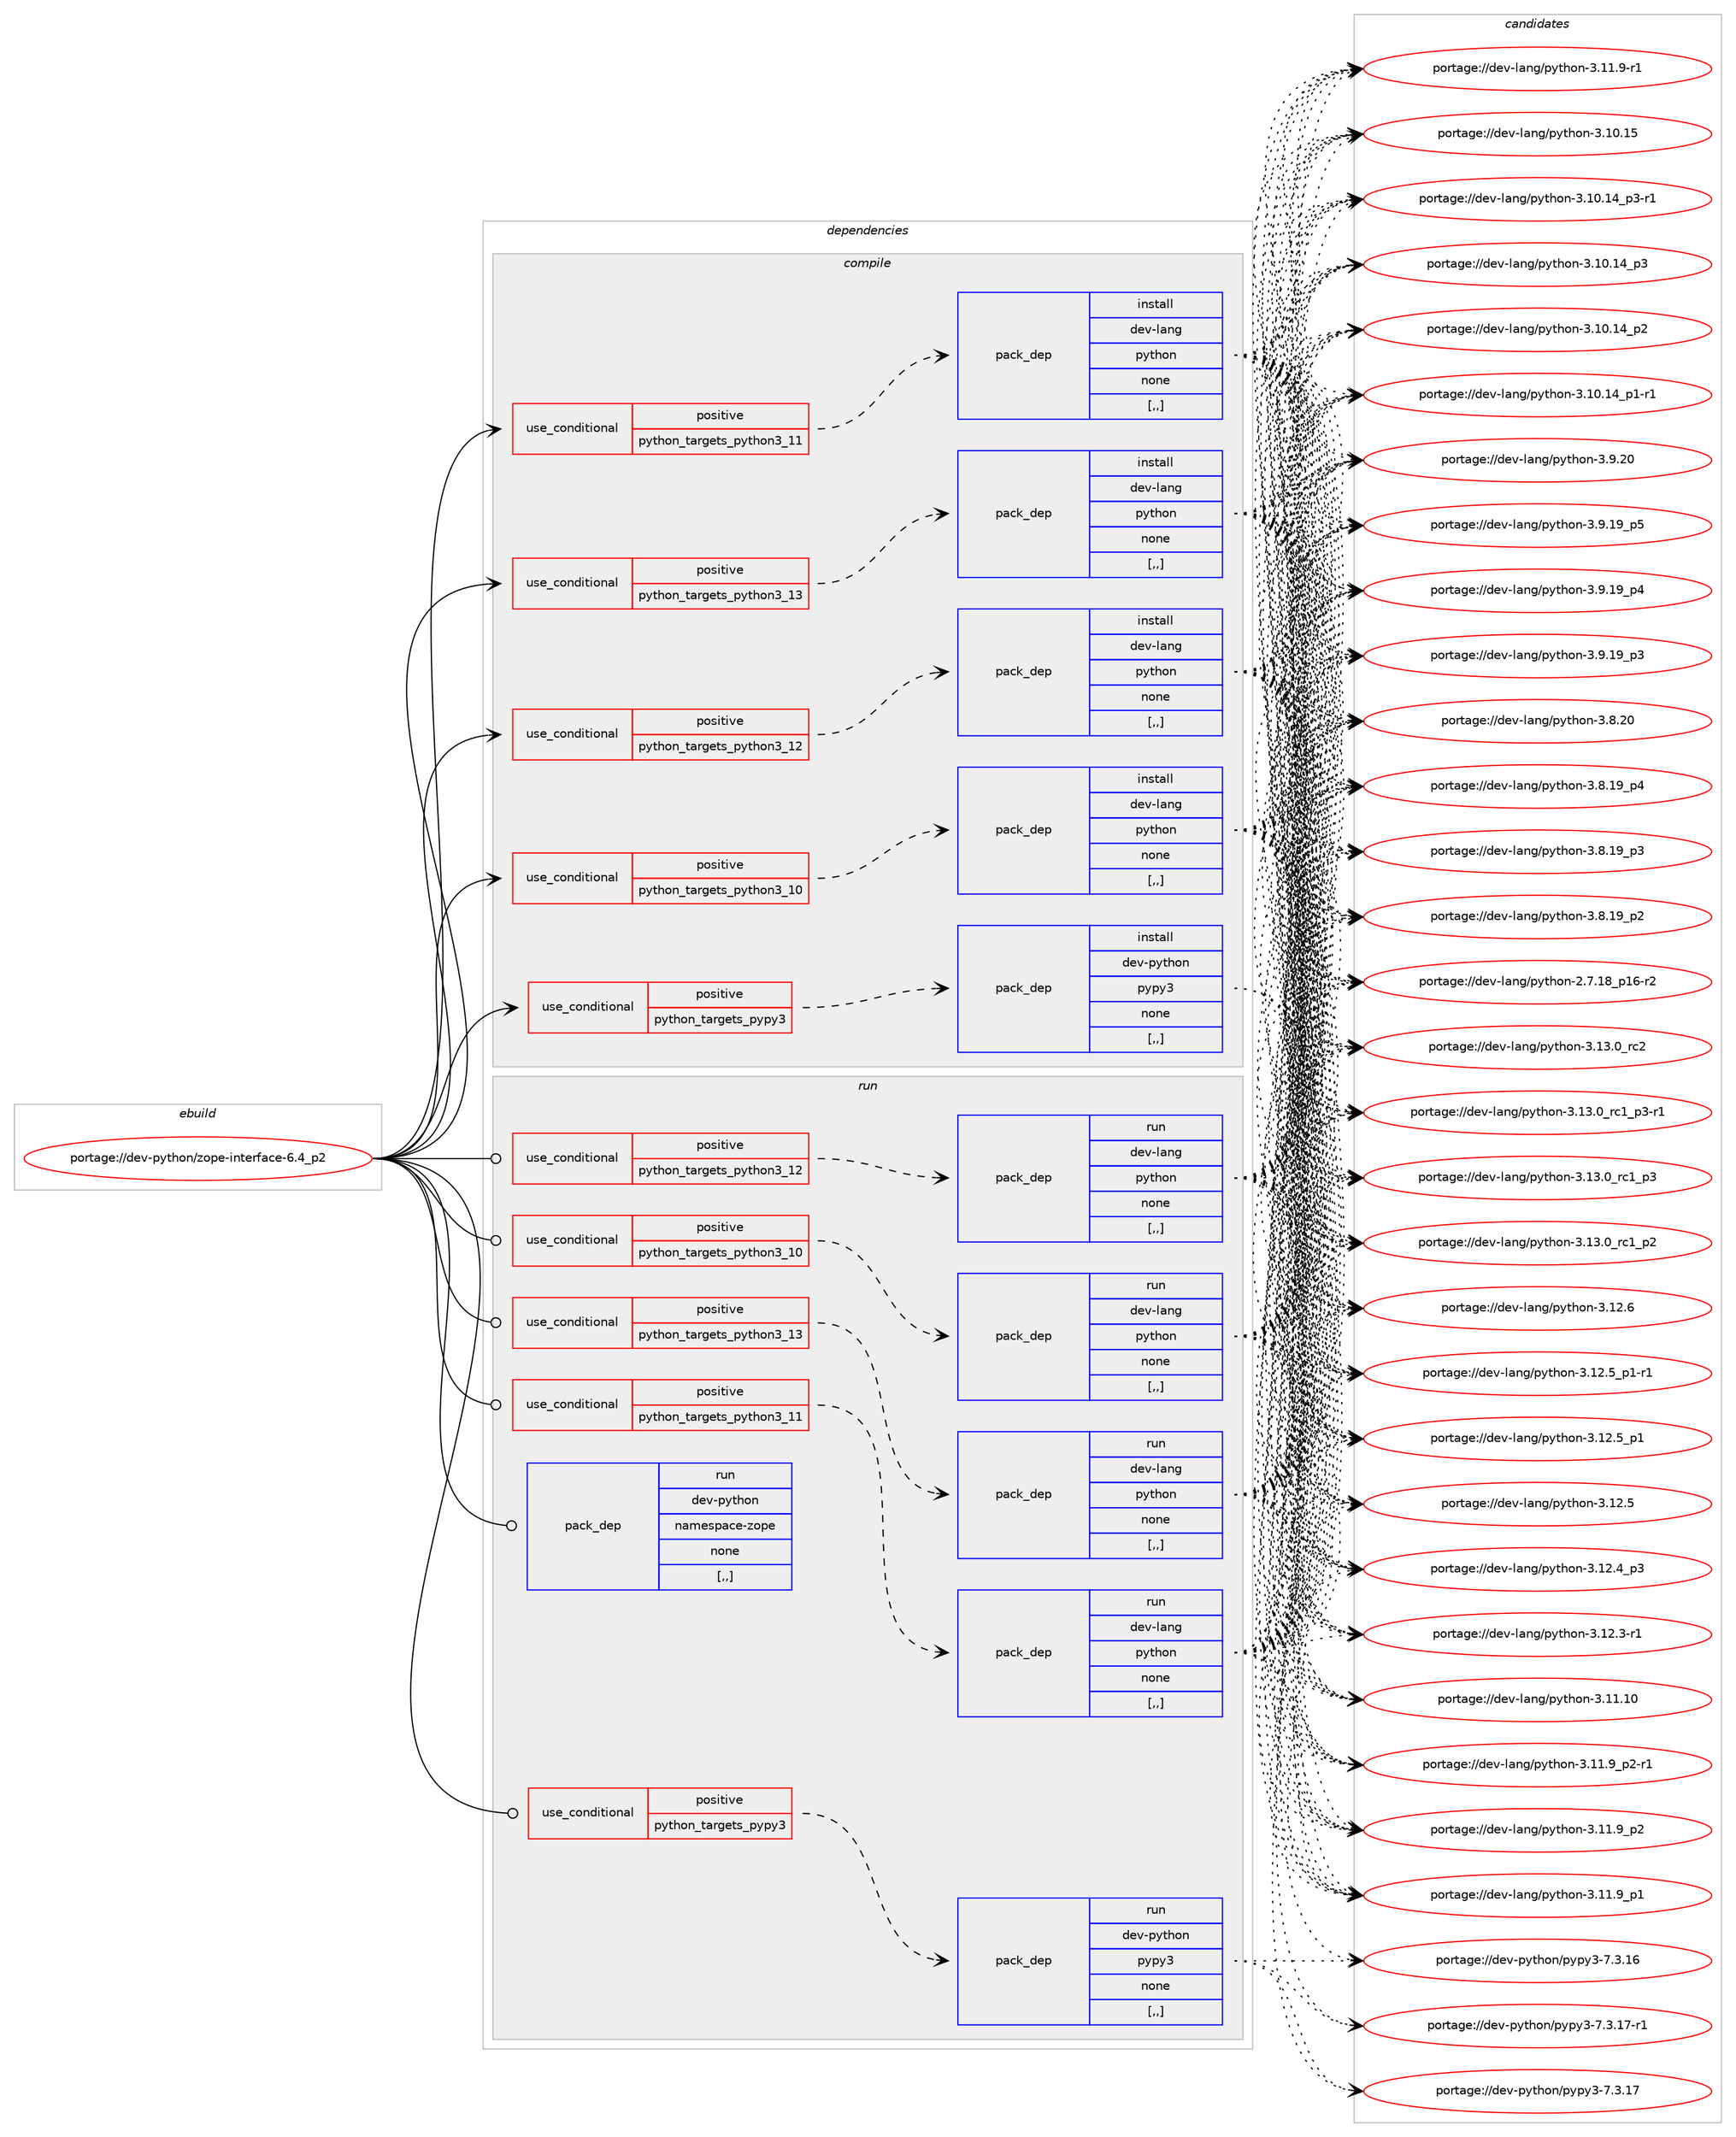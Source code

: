 digraph prolog {

# *************
# Graph options
# *************

newrank=true;
concentrate=true;
compound=true;
graph [rankdir=LR,fontname=Helvetica,fontsize=10,ranksep=1.5];#, ranksep=2.5, nodesep=0.2];
edge  [arrowhead=vee];
node  [fontname=Helvetica,fontsize=10];

# **********
# The ebuild
# **********

subgraph cluster_leftcol {
color=gray;
label=<<i>ebuild</i>>;
id [label="portage://dev-python/zope-interface-6.4_p2", color=red, width=4, href="../dev-python/zope-interface-6.4_p2.svg"];
}

# ****************
# The dependencies
# ****************

subgraph cluster_midcol {
color=gray;
label=<<i>dependencies</i>>;
subgraph cluster_compile {
fillcolor="#eeeeee";
style=filled;
label=<<i>compile</i>>;
subgraph cond172270 {
dependency663721 [label=<<TABLE BORDER="0" CELLBORDER="1" CELLSPACING="0" CELLPADDING="4"><TR><TD ROWSPAN="3" CELLPADDING="10">use_conditional</TD></TR><TR><TD>positive</TD></TR><TR><TD>python_targets_pypy3</TD></TR></TABLE>>, shape=none, color=red];
subgraph pack486584 {
dependency663722 [label=<<TABLE BORDER="0" CELLBORDER="1" CELLSPACING="0" CELLPADDING="4" WIDTH="220"><TR><TD ROWSPAN="6" CELLPADDING="30">pack_dep</TD></TR><TR><TD WIDTH="110">install</TD></TR><TR><TD>dev-python</TD></TR><TR><TD>pypy3</TD></TR><TR><TD>none</TD></TR><TR><TD>[,,]</TD></TR></TABLE>>, shape=none, color=blue];
}
dependency663721:e -> dependency663722:w [weight=20,style="dashed",arrowhead="vee"];
}
id:e -> dependency663721:w [weight=20,style="solid",arrowhead="vee"];
subgraph cond172271 {
dependency663723 [label=<<TABLE BORDER="0" CELLBORDER="1" CELLSPACING="0" CELLPADDING="4"><TR><TD ROWSPAN="3" CELLPADDING="10">use_conditional</TD></TR><TR><TD>positive</TD></TR><TR><TD>python_targets_python3_10</TD></TR></TABLE>>, shape=none, color=red];
subgraph pack486585 {
dependency663724 [label=<<TABLE BORDER="0" CELLBORDER="1" CELLSPACING="0" CELLPADDING="4" WIDTH="220"><TR><TD ROWSPAN="6" CELLPADDING="30">pack_dep</TD></TR><TR><TD WIDTH="110">install</TD></TR><TR><TD>dev-lang</TD></TR><TR><TD>python</TD></TR><TR><TD>none</TD></TR><TR><TD>[,,]</TD></TR></TABLE>>, shape=none, color=blue];
}
dependency663723:e -> dependency663724:w [weight=20,style="dashed",arrowhead="vee"];
}
id:e -> dependency663723:w [weight=20,style="solid",arrowhead="vee"];
subgraph cond172272 {
dependency663725 [label=<<TABLE BORDER="0" CELLBORDER="1" CELLSPACING="0" CELLPADDING="4"><TR><TD ROWSPAN="3" CELLPADDING="10">use_conditional</TD></TR><TR><TD>positive</TD></TR><TR><TD>python_targets_python3_11</TD></TR></TABLE>>, shape=none, color=red];
subgraph pack486586 {
dependency663726 [label=<<TABLE BORDER="0" CELLBORDER="1" CELLSPACING="0" CELLPADDING="4" WIDTH="220"><TR><TD ROWSPAN="6" CELLPADDING="30">pack_dep</TD></TR><TR><TD WIDTH="110">install</TD></TR><TR><TD>dev-lang</TD></TR><TR><TD>python</TD></TR><TR><TD>none</TD></TR><TR><TD>[,,]</TD></TR></TABLE>>, shape=none, color=blue];
}
dependency663725:e -> dependency663726:w [weight=20,style="dashed",arrowhead="vee"];
}
id:e -> dependency663725:w [weight=20,style="solid",arrowhead="vee"];
subgraph cond172273 {
dependency663727 [label=<<TABLE BORDER="0" CELLBORDER="1" CELLSPACING="0" CELLPADDING="4"><TR><TD ROWSPAN="3" CELLPADDING="10">use_conditional</TD></TR><TR><TD>positive</TD></TR><TR><TD>python_targets_python3_12</TD></TR></TABLE>>, shape=none, color=red];
subgraph pack486587 {
dependency663728 [label=<<TABLE BORDER="0" CELLBORDER="1" CELLSPACING="0" CELLPADDING="4" WIDTH="220"><TR><TD ROWSPAN="6" CELLPADDING="30">pack_dep</TD></TR><TR><TD WIDTH="110">install</TD></TR><TR><TD>dev-lang</TD></TR><TR><TD>python</TD></TR><TR><TD>none</TD></TR><TR><TD>[,,]</TD></TR></TABLE>>, shape=none, color=blue];
}
dependency663727:e -> dependency663728:w [weight=20,style="dashed",arrowhead="vee"];
}
id:e -> dependency663727:w [weight=20,style="solid",arrowhead="vee"];
subgraph cond172274 {
dependency663729 [label=<<TABLE BORDER="0" CELLBORDER="1" CELLSPACING="0" CELLPADDING="4"><TR><TD ROWSPAN="3" CELLPADDING="10">use_conditional</TD></TR><TR><TD>positive</TD></TR><TR><TD>python_targets_python3_13</TD></TR></TABLE>>, shape=none, color=red];
subgraph pack486588 {
dependency663730 [label=<<TABLE BORDER="0" CELLBORDER="1" CELLSPACING="0" CELLPADDING="4" WIDTH="220"><TR><TD ROWSPAN="6" CELLPADDING="30">pack_dep</TD></TR><TR><TD WIDTH="110">install</TD></TR><TR><TD>dev-lang</TD></TR><TR><TD>python</TD></TR><TR><TD>none</TD></TR><TR><TD>[,,]</TD></TR></TABLE>>, shape=none, color=blue];
}
dependency663729:e -> dependency663730:w [weight=20,style="dashed",arrowhead="vee"];
}
id:e -> dependency663729:w [weight=20,style="solid",arrowhead="vee"];
}
subgraph cluster_compileandrun {
fillcolor="#eeeeee";
style=filled;
label=<<i>compile and run</i>>;
}
subgraph cluster_run {
fillcolor="#eeeeee";
style=filled;
label=<<i>run</i>>;
subgraph cond172275 {
dependency663731 [label=<<TABLE BORDER="0" CELLBORDER="1" CELLSPACING="0" CELLPADDING="4"><TR><TD ROWSPAN="3" CELLPADDING="10">use_conditional</TD></TR><TR><TD>positive</TD></TR><TR><TD>python_targets_pypy3</TD></TR></TABLE>>, shape=none, color=red];
subgraph pack486589 {
dependency663732 [label=<<TABLE BORDER="0" CELLBORDER="1" CELLSPACING="0" CELLPADDING="4" WIDTH="220"><TR><TD ROWSPAN="6" CELLPADDING="30">pack_dep</TD></TR><TR><TD WIDTH="110">run</TD></TR><TR><TD>dev-python</TD></TR><TR><TD>pypy3</TD></TR><TR><TD>none</TD></TR><TR><TD>[,,]</TD></TR></TABLE>>, shape=none, color=blue];
}
dependency663731:e -> dependency663732:w [weight=20,style="dashed",arrowhead="vee"];
}
id:e -> dependency663731:w [weight=20,style="solid",arrowhead="odot"];
subgraph cond172276 {
dependency663733 [label=<<TABLE BORDER="0" CELLBORDER="1" CELLSPACING="0" CELLPADDING="4"><TR><TD ROWSPAN="3" CELLPADDING="10">use_conditional</TD></TR><TR><TD>positive</TD></TR><TR><TD>python_targets_python3_10</TD></TR></TABLE>>, shape=none, color=red];
subgraph pack486590 {
dependency663734 [label=<<TABLE BORDER="0" CELLBORDER="1" CELLSPACING="0" CELLPADDING="4" WIDTH="220"><TR><TD ROWSPAN="6" CELLPADDING="30">pack_dep</TD></TR><TR><TD WIDTH="110">run</TD></TR><TR><TD>dev-lang</TD></TR><TR><TD>python</TD></TR><TR><TD>none</TD></TR><TR><TD>[,,]</TD></TR></TABLE>>, shape=none, color=blue];
}
dependency663733:e -> dependency663734:w [weight=20,style="dashed",arrowhead="vee"];
}
id:e -> dependency663733:w [weight=20,style="solid",arrowhead="odot"];
subgraph cond172277 {
dependency663735 [label=<<TABLE BORDER="0" CELLBORDER="1" CELLSPACING="0" CELLPADDING="4"><TR><TD ROWSPAN="3" CELLPADDING="10">use_conditional</TD></TR><TR><TD>positive</TD></TR><TR><TD>python_targets_python3_11</TD></TR></TABLE>>, shape=none, color=red];
subgraph pack486591 {
dependency663736 [label=<<TABLE BORDER="0" CELLBORDER="1" CELLSPACING="0" CELLPADDING="4" WIDTH="220"><TR><TD ROWSPAN="6" CELLPADDING="30">pack_dep</TD></TR><TR><TD WIDTH="110">run</TD></TR><TR><TD>dev-lang</TD></TR><TR><TD>python</TD></TR><TR><TD>none</TD></TR><TR><TD>[,,]</TD></TR></TABLE>>, shape=none, color=blue];
}
dependency663735:e -> dependency663736:w [weight=20,style="dashed",arrowhead="vee"];
}
id:e -> dependency663735:w [weight=20,style="solid",arrowhead="odot"];
subgraph cond172278 {
dependency663737 [label=<<TABLE BORDER="0" CELLBORDER="1" CELLSPACING="0" CELLPADDING="4"><TR><TD ROWSPAN="3" CELLPADDING="10">use_conditional</TD></TR><TR><TD>positive</TD></TR><TR><TD>python_targets_python3_12</TD></TR></TABLE>>, shape=none, color=red];
subgraph pack486592 {
dependency663738 [label=<<TABLE BORDER="0" CELLBORDER="1" CELLSPACING="0" CELLPADDING="4" WIDTH="220"><TR><TD ROWSPAN="6" CELLPADDING="30">pack_dep</TD></TR><TR><TD WIDTH="110">run</TD></TR><TR><TD>dev-lang</TD></TR><TR><TD>python</TD></TR><TR><TD>none</TD></TR><TR><TD>[,,]</TD></TR></TABLE>>, shape=none, color=blue];
}
dependency663737:e -> dependency663738:w [weight=20,style="dashed",arrowhead="vee"];
}
id:e -> dependency663737:w [weight=20,style="solid",arrowhead="odot"];
subgraph cond172279 {
dependency663739 [label=<<TABLE BORDER="0" CELLBORDER="1" CELLSPACING="0" CELLPADDING="4"><TR><TD ROWSPAN="3" CELLPADDING="10">use_conditional</TD></TR><TR><TD>positive</TD></TR><TR><TD>python_targets_python3_13</TD></TR></TABLE>>, shape=none, color=red];
subgraph pack486593 {
dependency663740 [label=<<TABLE BORDER="0" CELLBORDER="1" CELLSPACING="0" CELLPADDING="4" WIDTH="220"><TR><TD ROWSPAN="6" CELLPADDING="30">pack_dep</TD></TR><TR><TD WIDTH="110">run</TD></TR><TR><TD>dev-lang</TD></TR><TR><TD>python</TD></TR><TR><TD>none</TD></TR><TR><TD>[,,]</TD></TR></TABLE>>, shape=none, color=blue];
}
dependency663739:e -> dependency663740:w [weight=20,style="dashed",arrowhead="vee"];
}
id:e -> dependency663739:w [weight=20,style="solid",arrowhead="odot"];
subgraph pack486594 {
dependency663741 [label=<<TABLE BORDER="0" CELLBORDER="1" CELLSPACING="0" CELLPADDING="4" WIDTH="220"><TR><TD ROWSPAN="6" CELLPADDING="30">pack_dep</TD></TR><TR><TD WIDTH="110">run</TD></TR><TR><TD>dev-python</TD></TR><TR><TD>namespace-zope</TD></TR><TR><TD>none</TD></TR><TR><TD>[,,]</TD></TR></TABLE>>, shape=none, color=blue];
}
id:e -> dependency663741:w [weight=20,style="solid",arrowhead="odot"];
}
}

# **************
# The candidates
# **************

subgraph cluster_choices {
rank=same;
color=gray;
label=<<i>candidates</i>>;

subgraph choice486584 {
color=black;
nodesep=1;
choice100101118451121211161041111104711212111212151455546514649554511449 [label="portage://dev-python/pypy3-7.3.17-r1", color=red, width=4,href="../dev-python/pypy3-7.3.17-r1.svg"];
choice10010111845112121116104111110471121211121215145554651464955 [label="portage://dev-python/pypy3-7.3.17", color=red, width=4,href="../dev-python/pypy3-7.3.17.svg"];
choice10010111845112121116104111110471121211121215145554651464954 [label="portage://dev-python/pypy3-7.3.16", color=red, width=4,href="../dev-python/pypy3-7.3.16.svg"];
dependency663722:e -> choice100101118451121211161041111104711212111212151455546514649554511449:w [style=dotted,weight="100"];
dependency663722:e -> choice10010111845112121116104111110471121211121215145554651464955:w [style=dotted,weight="100"];
dependency663722:e -> choice10010111845112121116104111110471121211121215145554651464954:w [style=dotted,weight="100"];
}
subgraph choice486585 {
color=black;
nodesep=1;
choice10010111845108971101034711212111610411111045514649514648951149950 [label="portage://dev-lang/python-3.13.0_rc2", color=red, width=4,href="../dev-lang/python-3.13.0_rc2.svg"];
choice1001011184510897110103471121211161041111104551464951464895114994995112514511449 [label="portage://dev-lang/python-3.13.0_rc1_p3-r1", color=red, width=4,href="../dev-lang/python-3.13.0_rc1_p3-r1.svg"];
choice100101118451089711010347112121116104111110455146495146489511499499511251 [label="portage://dev-lang/python-3.13.0_rc1_p3", color=red, width=4,href="../dev-lang/python-3.13.0_rc1_p3.svg"];
choice100101118451089711010347112121116104111110455146495146489511499499511250 [label="portage://dev-lang/python-3.13.0_rc1_p2", color=red, width=4,href="../dev-lang/python-3.13.0_rc1_p2.svg"];
choice10010111845108971101034711212111610411111045514649504654 [label="portage://dev-lang/python-3.12.6", color=red, width=4,href="../dev-lang/python-3.12.6.svg"];
choice1001011184510897110103471121211161041111104551464950465395112494511449 [label="portage://dev-lang/python-3.12.5_p1-r1", color=red, width=4,href="../dev-lang/python-3.12.5_p1-r1.svg"];
choice100101118451089711010347112121116104111110455146495046539511249 [label="portage://dev-lang/python-3.12.5_p1", color=red, width=4,href="../dev-lang/python-3.12.5_p1.svg"];
choice10010111845108971101034711212111610411111045514649504653 [label="portage://dev-lang/python-3.12.5", color=red, width=4,href="../dev-lang/python-3.12.5.svg"];
choice100101118451089711010347112121116104111110455146495046529511251 [label="portage://dev-lang/python-3.12.4_p3", color=red, width=4,href="../dev-lang/python-3.12.4_p3.svg"];
choice100101118451089711010347112121116104111110455146495046514511449 [label="portage://dev-lang/python-3.12.3-r1", color=red, width=4,href="../dev-lang/python-3.12.3-r1.svg"];
choice1001011184510897110103471121211161041111104551464949464948 [label="portage://dev-lang/python-3.11.10", color=red, width=4,href="../dev-lang/python-3.11.10.svg"];
choice1001011184510897110103471121211161041111104551464949465795112504511449 [label="portage://dev-lang/python-3.11.9_p2-r1", color=red, width=4,href="../dev-lang/python-3.11.9_p2-r1.svg"];
choice100101118451089711010347112121116104111110455146494946579511250 [label="portage://dev-lang/python-3.11.9_p2", color=red, width=4,href="../dev-lang/python-3.11.9_p2.svg"];
choice100101118451089711010347112121116104111110455146494946579511249 [label="portage://dev-lang/python-3.11.9_p1", color=red, width=4,href="../dev-lang/python-3.11.9_p1.svg"];
choice100101118451089711010347112121116104111110455146494946574511449 [label="portage://dev-lang/python-3.11.9-r1", color=red, width=4,href="../dev-lang/python-3.11.9-r1.svg"];
choice1001011184510897110103471121211161041111104551464948464953 [label="portage://dev-lang/python-3.10.15", color=red, width=4,href="../dev-lang/python-3.10.15.svg"];
choice100101118451089711010347112121116104111110455146494846495295112514511449 [label="portage://dev-lang/python-3.10.14_p3-r1", color=red, width=4,href="../dev-lang/python-3.10.14_p3-r1.svg"];
choice10010111845108971101034711212111610411111045514649484649529511251 [label="portage://dev-lang/python-3.10.14_p3", color=red, width=4,href="../dev-lang/python-3.10.14_p3.svg"];
choice10010111845108971101034711212111610411111045514649484649529511250 [label="portage://dev-lang/python-3.10.14_p2", color=red, width=4,href="../dev-lang/python-3.10.14_p2.svg"];
choice100101118451089711010347112121116104111110455146494846495295112494511449 [label="portage://dev-lang/python-3.10.14_p1-r1", color=red, width=4,href="../dev-lang/python-3.10.14_p1-r1.svg"];
choice10010111845108971101034711212111610411111045514657465048 [label="portage://dev-lang/python-3.9.20", color=red, width=4,href="../dev-lang/python-3.9.20.svg"];
choice100101118451089711010347112121116104111110455146574649579511253 [label="portage://dev-lang/python-3.9.19_p5", color=red, width=4,href="../dev-lang/python-3.9.19_p5.svg"];
choice100101118451089711010347112121116104111110455146574649579511252 [label="portage://dev-lang/python-3.9.19_p4", color=red, width=4,href="../dev-lang/python-3.9.19_p4.svg"];
choice100101118451089711010347112121116104111110455146574649579511251 [label="portage://dev-lang/python-3.9.19_p3", color=red, width=4,href="../dev-lang/python-3.9.19_p3.svg"];
choice10010111845108971101034711212111610411111045514656465048 [label="portage://dev-lang/python-3.8.20", color=red, width=4,href="../dev-lang/python-3.8.20.svg"];
choice100101118451089711010347112121116104111110455146564649579511252 [label="portage://dev-lang/python-3.8.19_p4", color=red, width=4,href="../dev-lang/python-3.8.19_p4.svg"];
choice100101118451089711010347112121116104111110455146564649579511251 [label="portage://dev-lang/python-3.8.19_p3", color=red, width=4,href="../dev-lang/python-3.8.19_p3.svg"];
choice100101118451089711010347112121116104111110455146564649579511250 [label="portage://dev-lang/python-3.8.19_p2", color=red, width=4,href="../dev-lang/python-3.8.19_p2.svg"];
choice100101118451089711010347112121116104111110455046554649569511249544511450 [label="portage://dev-lang/python-2.7.18_p16-r2", color=red, width=4,href="../dev-lang/python-2.7.18_p16-r2.svg"];
dependency663724:e -> choice10010111845108971101034711212111610411111045514649514648951149950:w [style=dotted,weight="100"];
dependency663724:e -> choice1001011184510897110103471121211161041111104551464951464895114994995112514511449:w [style=dotted,weight="100"];
dependency663724:e -> choice100101118451089711010347112121116104111110455146495146489511499499511251:w [style=dotted,weight="100"];
dependency663724:e -> choice100101118451089711010347112121116104111110455146495146489511499499511250:w [style=dotted,weight="100"];
dependency663724:e -> choice10010111845108971101034711212111610411111045514649504654:w [style=dotted,weight="100"];
dependency663724:e -> choice1001011184510897110103471121211161041111104551464950465395112494511449:w [style=dotted,weight="100"];
dependency663724:e -> choice100101118451089711010347112121116104111110455146495046539511249:w [style=dotted,weight="100"];
dependency663724:e -> choice10010111845108971101034711212111610411111045514649504653:w [style=dotted,weight="100"];
dependency663724:e -> choice100101118451089711010347112121116104111110455146495046529511251:w [style=dotted,weight="100"];
dependency663724:e -> choice100101118451089711010347112121116104111110455146495046514511449:w [style=dotted,weight="100"];
dependency663724:e -> choice1001011184510897110103471121211161041111104551464949464948:w [style=dotted,weight="100"];
dependency663724:e -> choice1001011184510897110103471121211161041111104551464949465795112504511449:w [style=dotted,weight="100"];
dependency663724:e -> choice100101118451089711010347112121116104111110455146494946579511250:w [style=dotted,weight="100"];
dependency663724:e -> choice100101118451089711010347112121116104111110455146494946579511249:w [style=dotted,weight="100"];
dependency663724:e -> choice100101118451089711010347112121116104111110455146494946574511449:w [style=dotted,weight="100"];
dependency663724:e -> choice1001011184510897110103471121211161041111104551464948464953:w [style=dotted,weight="100"];
dependency663724:e -> choice100101118451089711010347112121116104111110455146494846495295112514511449:w [style=dotted,weight="100"];
dependency663724:e -> choice10010111845108971101034711212111610411111045514649484649529511251:w [style=dotted,weight="100"];
dependency663724:e -> choice10010111845108971101034711212111610411111045514649484649529511250:w [style=dotted,weight="100"];
dependency663724:e -> choice100101118451089711010347112121116104111110455146494846495295112494511449:w [style=dotted,weight="100"];
dependency663724:e -> choice10010111845108971101034711212111610411111045514657465048:w [style=dotted,weight="100"];
dependency663724:e -> choice100101118451089711010347112121116104111110455146574649579511253:w [style=dotted,weight="100"];
dependency663724:e -> choice100101118451089711010347112121116104111110455146574649579511252:w [style=dotted,weight="100"];
dependency663724:e -> choice100101118451089711010347112121116104111110455146574649579511251:w [style=dotted,weight="100"];
dependency663724:e -> choice10010111845108971101034711212111610411111045514656465048:w [style=dotted,weight="100"];
dependency663724:e -> choice100101118451089711010347112121116104111110455146564649579511252:w [style=dotted,weight="100"];
dependency663724:e -> choice100101118451089711010347112121116104111110455146564649579511251:w [style=dotted,weight="100"];
dependency663724:e -> choice100101118451089711010347112121116104111110455146564649579511250:w [style=dotted,weight="100"];
dependency663724:e -> choice100101118451089711010347112121116104111110455046554649569511249544511450:w [style=dotted,weight="100"];
}
subgraph choice486586 {
color=black;
nodesep=1;
choice10010111845108971101034711212111610411111045514649514648951149950 [label="portage://dev-lang/python-3.13.0_rc2", color=red, width=4,href="../dev-lang/python-3.13.0_rc2.svg"];
choice1001011184510897110103471121211161041111104551464951464895114994995112514511449 [label="portage://dev-lang/python-3.13.0_rc1_p3-r1", color=red, width=4,href="../dev-lang/python-3.13.0_rc1_p3-r1.svg"];
choice100101118451089711010347112121116104111110455146495146489511499499511251 [label="portage://dev-lang/python-3.13.0_rc1_p3", color=red, width=4,href="../dev-lang/python-3.13.0_rc1_p3.svg"];
choice100101118451089711010347112121116104111110455146495146489511499499511250 [label="portage://dev-lang/python-3.13.0_rc1_p2", color=red, width=4,href="../dev-lang/python-3.13.0_rc1_p2.svg"];
choice10010111845108971101034711212111610411111045514649504654 [label="portage://dev-lang/python-3.12.6", color=red, width=4,href="../dev-lang/python-3.12.6.svg"];
choice1001011184510897110103471121211161041111104551464950465395112494511449 [label="portage://dev-lang/python-3.12.5_p1-r1", color=red, width=4,href="../dev-lang/python-3.12.5_p1-r1.svg"];
choice100101118451089711010347112121116104111110455146495046539511249 [label="portage://dev-lang/python-3.12.5_p1", color=red, width=4,href="../dev-lang/python-3.12.5_p1.svg"];
choice10010111845108971101034711212111610411111045514649504653 [label="portage://dev-lang/python-3.12.5", color=red, width=4,href="../dev-lang/python-3.12.5.svg"];
choice100101118451089711010347112121116104111110455146495046529511251 [label="portage://dev-lang/python-3.12.4_p3", color=red, width=4,href="../dev-lang/python-3.12.4_p3.svg"];
choice100101118451089711010347112121116104111110455146495046514511449 [label="portage://dev-lang/python-3.12.3-r1", color=red, width=4,href="../dev-lang/python-3.12.3-r1.svg"];
choice1001011184510897110103471121211161041111104551464949464948 [label="portage://dev-lang/python-3.11.10", color=red, width=4,href="../dev-lang/python-3.11.10.svg"];
choice1001011184510897110103471121211161041111104551464949465795112504511449 [label="portage://dev-lang/python-3.11.9_p2-r1", color=red, width=4,href="../dev-lang/python-3.11.9_p2-r1.svg"];
choice100101118451089711010347112121116104111110455146494946579511250 [label="portage://dev-lang/python-3.11.9_p2", color=red, width=4,href="../dev-lang/python-3.11.9_p2.svg"];
choice100101118451089711010347112121116104111110455146494946579511249 [label="portage://dev-lang/python-3.11.9_p1", color=red, width=4,href="../dev-lang/python-3.11.9_p1.svg"];
choice100101118451089711010347112121116104111110455146494946574511449 [label="portage://dev-lang/python-3.11.9-r1", color=red, width=4,href="../dev-lang/python-3.11.9-r1.svg"];
choice1001011184510897110103471121211161041111104551464948464953 [label="portage://dev-lang/python-3.10.15", color=red, width=4,href="../dev-lang/python-3.10.15.svg"];
choice100101118451089711010347112121116104111110455146494846495295112514511449 [label="portage://dev-lang/python-3.10.14_p3-r1", color=red, width=4,href="../dev-lang/python-3.10.14_p3-r1.svg"];
choice10010111845108971101034711212111610411111045514649484649529511251 [label="portage://dev-lang/python-3.10.14_p3", color=red, width=4,href="../dev-lang/python-3.10.14_p3.svg"];
choice10010111845108971101034711212111610411111045514649484649529511250 [label="portage://dev-lang/python-3.10.14_p2", color=red, width=4,href="../dev-lang/python-3.10.14_p2.svg"];
choice100101118451089711010347112121116104111110455146494846495295112494511449 [label="portage://dev-lang/python-3.10.14_p1-r1", color=red, width=4,href="../dev-lang/python-3.10.14_p1-r1.svg"];
choice10010111845108971101034711212111610411111045514657465048 [label="portage://dev-lang/python-3.9.20", color=red, width=4,href="../dev-lang/python-3.9.20.svg"];
choice100101118451089711010347112121116104111110455146574649579511253 [label="portage://dev-lang/python-3.9.19_p5", color=red, width=4,href="../dev-lang/python-3.9.19_p5.svg"];
choice100101118451089711010347112121116104111110455146574649579511252 [label="portage://dev-lang/python-3.9.19_p4", color=red, width=4,href="../dev-lang/python-3.9.19_p4.svg"];
choice100101118451089711010347112121116104111110455146574649579511251 [label="portage://dev-lang/python-3.9.19_p3", color=red, width=4,href="../dev-lang/python-3.9.19_p3.svg"];
choice10010111845108971101034711212111610411111045514656465048 [label="portage://dev-lang/python-3.8.20", color=red, width=4,href="../dev-lang/python-3.8.20.svg"];
choice100101118451089711010347112121116104111110455146564649579511252 [label="portage://dev-lang/python-3.8.19_p4", color=red, width=4,href="../dev-lang/python-3.8.19_p4.svg"];
choice100101118451089711010347112121116104111110455146564649579511251 [label="portage://dev-lang/python-3.8.19_p3", color=red, width=4,href="../dev-lang/python-3.8.19_p3.svg"];
choice100101118451089711010347112121116104111110455146564649579511250 [label="portage://dev-lang/python-3.8.19_p2", color=red, width=4,href="../dev-lang/python-3.8.19_p2.svg"];
choice100101118451089711010347112121116104111110455046554649569511249544511450 [label="portage://dev-lang/python-2.7.18_p16-r2", color=red, width=4,href="../dev-lang/python-2.7.18_p16-r2.svg"];
dependency663726:e -> choice10010111845108971101034711212111610411111045514649514648951149950:w [style=dotted,weight="100"];
dependency663726:e -> choice1001011184510897110103471121211161041111104551464951464895114994995112514511449:w [style=dotted,weight="100"];
dependency663726:e -> choice100101118451089711010347112121116104111110455146495146489511499499511251:w [style=dotted,weight="100"];
dependency663726:e -> choice100101118451089711010347112121116104111110455146495146489511499499511250:w [style=dotted,weight="100"];
dependency663726:e -> choice10010111845108971101034711212111610411111045514649504654:w [style=dotted,weight="100"];
dependency663726:e -> choice1001011184510897110103471121211161041111104551464950465395112494511449:w [style=dotted,weight="100"];
dependency663726:e -> choice100101118451089711010347112121116104111110455146495046539511249:w [style=dotted,weight="100"];
dependency663726:e -> choice10010111845108971101034711212111610411111045514649504653:w [style=dotted,weight="100"];
dependency663726:e -> choice100101118451089711010347112121116104111110455146495046529511251:w [style=dotted,weight="100"];
dependency663726:e -> choice100101118451089711010347112121116104111110455146495046514511449:w [style=dotted,weight="100"];
dependency663726:e -> choice1001011184510897110103471121211161041111104551464949464948:w [style=dotted,weight="100"];
dependency663726:e -> choice1001011184510897110103471121211161041111104551464949465795112504511449:w [style=dotted,weight="100"];
dependency663726:e -> choice100101118451089711010347112121116104111110455146494946579511250:w [style=dotted,weight="100"];
dependency663726:e -> choice100101118451089711010347112121116104111110455146494946579511249:w [style=dotted,weight="100"];
dependency663726:e -> choice100101118451089711010347112121116104111110455146494946574511449:w [style=dotted,weight="100"];
dependency663726:e -> choice1001011184510897110103471121211161041111104551464948464953:w [style=dotted,weight="100"];
dependency663726:e -> choice100101118451089711010347112121116104111110455146494846495295112514511449:w [style=dotted,weight="100"];
dependency663726:e -> choice10010111845108971101034711212111610411111045514649484649529511251:w [style=dotted,weight="100"];
dependency663726:e -> choice10010111845108971101034711212111610411111045514649484649529511250:w [style=dotted,weight="100"];
dependency663726:e -> choice100101118451089711010347112121116104111110455146494846495295112494511449:w [style=dotted,weight="100"];
dependency663726:e -> choice10010111845108971101034711212111610411111045514657465048:w [style=dotted,weight="100"];
dependency663726:e -> choice100101118451089711010347112121116104111110455146574649579511253:w [style=dotted,weight="100"];
dependency663726:e -> choice100101118451089711010347112121116104111110455146574649579511252:w [style=dotted,weight="100"];
dependency663726:e -> choice100101118451089711010347112121116104111110455146574649579511251:w [style=dotted,weight="100"];
dependency663726:e -> choice10010111845108971101034711212111610411111045514656465048:w [style=dotted,weight="100"];
dependency663726:e -> choice100101118451089711010347112121116104111110455146564649579511252:w [style=dotted,weight="100"];
dependency663726:e -> choice100101118451089711010347112121116104111110455146564649579511251:w [style=dotted,weight="100"];
dependency663726:e -> choice100101118451089711010347112121116104111110455146564649579511250:w [style=dotted,weight="100"];
dependency663726:e -> choice100101118451089711010347112121116104111110455046554649569511249544511450:w [style=dotted,weight="100"];
}
subgraph choice486587 {
color=black;
nodesep=1;
choice10010111845108971101034711212111610411111045514649514648951149950 [label="portage://dev-lang/python-3.13.0_rc2", color=red, width=4,href="../dev-lang/python-3.13.0_rc2.svg"];
choice1001011184510897110103471121211161041111104551464951464895114994995112514511449 [label="portage://dev-lang/python-3.13.0_rc1_p3-r1", color=red, width=4,href="../dev-lang/python-3.13.0_rc1_p3-r1.svg"];
choice100101118451089711010347112121116104111110455146495146489511499499511251 [label="portage://dev-lang/python-3.13.0_rc1_p3", color=red, width=4,href="../dev-lang/python-3.13.0_rc1_p3.svg"];
choice100101118451089711010347112121116104111110455146495146489511499499511250 [label="portage://dev-lang/python-3.13.0_rc1_p2", color=red, width=4,href="../dev-lang/python-3.13.0_rc1_p2.svg"];
choice10010111845108971101034711212111610411111045514649504654 [label="portage://dev-lang/python-3.12.6", color=red, width=4,href="../dev-lang/python-3.12.6.svg"];
choice1001011184510897110103471121211161041111104551464950465395112494511449 [label="portage://dev-lang/python-3.12.5_p1-r1", color=red, width=4,href="../dev-lang/python-3.12.5_p1-r1.svg"];
choice100101118451089711010347112121116104111110455146495046539511249 [label="portage://dev-lang/python-3.12.5_p1", color=red, width=4,href="../dev-lang/python-3.12.5_p1.svg"];
choice10010111845108971101034711212111610411111045514649504653 [label="portage://dev-lang/python-3.12.5", color=red, width=4,href="../dev-lang/python-3.12.5.svg"];
choice100101118451089711010347112121116104111110455146495046529511251 [label="portage://dev-lang/python-3.12.4_p3", color=red, width=4,href="../dev-lang/python-3.12.4_p3.svg"];
choice100101118451089711010347112121116104111110455146495046514511449 [label="portage://dev-lang/python-3.12.3-r1", color=red, width=4,href="../dev-lang/python-3.12.3-r1.svg"];
choice1001011184510897110103471121211161041111104551464949464948 [label="portage://dev-lang/python-3.11.10", color=red, width=4,href="../dev-lang/python-3.11.10.svg"];
choice1001011184510897110103471121211161041111104551464949465795112504511449 [label="portage://dev-lang/python-3.11.9_p2-r1", color=red, width=4,href="../dev-lang/python-3.11.9_p2-r1.svg"];
choice100101118451089711010347112121116104111110455146494946579511250 [label="portage://dev-lang/python-3.11.9_p2", color=red, width=4,href="../dev-lang/python-3.11.9_p2.svg"];
choice100101118451089711010347112121116104111110455146494946579511249 [label="portage://dev-lang/python-3.11.9_p1", color=red, width=4,href="../dev-lang/python-3.11.9_p1.svg"];
choice100101118451089711010347112121116104111110455146494946574511449 [label="portage://dev-lang/python-3.11.9-r1", color=red, width=4,href="../dev-lang/python-3.11.9-r1.svg"];
choice1001011184510897110103471121211161041111104551464948464953 [label="portage://dev-lang/python-3.10.15", color=red, width=4,href="../dev-lang/python-3.10.15.svg"];
choice100101118451089711010347112121116104111110455146494846495295112514511449 [label="portage://dev-lang/python-3.10.14_p3-r1", color=red, width=4,href="../dev-lang/python-3.10.14_p3-r1.svg"];
choice10010111845108971101034711212111610411111045514649484649529511251 [label="portage://dev-lang/python-3.10.14_p3", color=red, width=4,href="../dev-lang/python-3.10.14_p3.svg"];
choice10010111845108971101034711212111610411111045514649484649529511250 [label="portage://dev-lang/python-3.10.14_p2", color=red, width=4,href="../dev-lang/python-3.10.14_p2.svg"];
choice100101118451089711010347112121116104111110455146494846495295112494511449 [label="portage://dev-lang/python-3.10.14_p1-r1", color=red, width=4,href="../dev-lang/python-3.10.14_p1-r1.svg"];
choice10010111845108971101034711212111610411111045514657465048 [label="portage://dev-lang/python-3.9.20", color=red, width=4,href="../dev-lang/python-3.9.20.svg"];
choice100101118451089711010347112121116104111110455146574649579511253 [label="portage://dev-lang/python-3.9.19_p5", color=red, width=4,href="../dev-lang/python-3.9.19_p5.svg"];
choice100101118451089711010347112121116104111110455146574649579511252 [label="portage://dev-lang/python-3.9.19_p4", color=red, width=4,href="../dev-lang/python-3.9.19_p4.svg"];
choice100101118451089711010347112121116104111110455146574649579511251 [label="portage://dev-lang/python-3.9.19_p3", color=red, width=4,href="../dev-lang/python-3.9.19_p3.svg"];
choice10010111845108971101034711212111610411111045514656465048 [label="portage://dev-lang/python-3.8.20", color=red, width=4,href="../dev-lang/python-3.8.20.svg"];
choice100101118451089711010347112121116104111110455146564649579511252 [label="portage://dev-lang/python-3.8.19_p4", color=red, width=4,href="../dev-lang/python-3.8.19_p4.svg"];
choice100101118451089711010347112121116104111110455146564649579511251 [label="portage://dev-lang/python-3.8.19_p3", color=red, width=4,href="../dev-lang/python-3.8.19_p3.svg"];
choice100101118451089711010347112121116104111110455146564649579511250 [label="portage://dev-lang/python-3.8.19_p2", color=red, width=4,href="../dev-lang/python-3.8.19_p2.svg"];
choice100101118451089711010347112121116104111110455046554649569511249544511450 [label="portage://dev-lang/python-2.7.18_p16-r2", color=red, width=4,href="../dev-lang/python-2.7.18_p16-r2.svg"];
dependency663728:e -> choice10010111845108971101034711212111610411111045514649514648951149950:w [style=dotted,weight="100"];
dependency663728:e -> choice1001011184510897110103471121211161041111104551464951464895114994995112514511449:w [style=dotted,weight="100"];
dependency663728:e -> choice100101118451089711010347112121116104111110455146495146489511499499511251:w [style=dotted,weight="100"];
dependency663728:e -> choice100101118451089711010347112121116104111110455146495146489511499499511250:w [style=dotted,weight="100"];
dependency663728:e -> choice10010111845108971101034711212111610411111045514649504654:w [style=dotted,weight="100"];
dependency663728:e -> choice1001011184510897110103471121211161041111104551464950465395112494511449:w [style=dotted,weight="100"];
dependency663728:e -> choice100101118451089711010347112121116104111110455146495046539511249:w [style=dotted,weight="100"];
dependency663728:e -> choice10010111845108971101034711212111610411111045514649504653:w [style=dotted,weight="100"];
dependency663728:e -> choice100101118451089711010347112121116104111110455146495046529511251:w [style=dotted,weight="100"];
dependency663728:e -> choice100101118451089711010347112121116104111110455146495046514511449:w [style=dotted,weight="100"];
dependency663728:e -> choice1001011184510897110103471121211161041111104551464949464948:w [style=dotted,weight="100"];
dependency663728:e -> choice1001011184510897110103471121211161041111104551464949465795112504511449:w [style=dotted,weight="100"];
dependency663728:e -> choice100101118451089711010347112121116104111110455146494946579511250:w [style=dotted,weight="100"];
dependency663728:e -> choice100101118451089711010347112121116104111110455146494946579511249:w [style=dotted,weight="100"];
dependency663728:e -> choice100101118451089711010347112121116104111110455146494946574511449:w [style=dotted,weight="100"];
dependency663728:e -> choice1001011184510897110103471121211161041111104551464948464953:w [style=dotted,weight="100"];
dependency663728:e -> choice100101118451089711010347112121116104111110455146494846495295112514511449:w [style=dotted,weight="100"];
dependency663728:e -> choice10010111845108971101034711212111610411111045514649484649529511251:w [style=dotted,weight="100"];
dependency663728:e -> choice10010111845108971101034711212111610411111045514649484649529511250:w [style=dotted,weight="100"];
dependency663728:e -> choice100101118451089711010347112121116104111110455146494846495295112494511449:w [style=dotted,weight="100"];
dependency663728:e -> choice10010111845108971101034711212111610411111045514657465048:w [style=dotted,weight="100"];
dependency663728:e -> choice100101118451089711010347112121116104111110455146574649579511253:w [style=dotted,weight="100"];
dependency663728:e -> choice100101118451089711010347112121116104111110455146574649579511252:w [style=dotted,weight="100"];
dependency663728:e -> choice100101118451089711010347112121116104111110455146574649579511251:w [style=dotted,weight="100"];
dependency663728:e -> choice10010111845108971101034711212111610411111045514656465048:w [style=dotted,weight="100"];
dependency663728:e -> choice100101118451089711010347112121116104111110455146564649579511252:w [style=dotted,weight="100"];
dependency663728:e -> choice100101118451089711010347112121116104111110455146564649579511251:w [style=dotted,weight="100"];
dependency663728:e -> choice100101118451089711010347112121116104111110455146564649579511250:w [style=dotted,weight="100"];
dependency663728:e -> choice100101118451089711010347112121116104111110455046554649569511249544511450:w [style=dotted,weight="100"];
}
subgraph choice486588 {
color=black;
nodesep=1;
choice10010111845108971101034711212111610411111045514649514648951149950 [label="portage://dev-lang/python-3.13.0_rc2", color=red, width=4,href="../dev-lang/python-3.13.0_rc2.svg"];
choice1001011184510897110103471121211161041111104551464951464895114994995112514511449 [label="portage://dev-lang/python-3.13.0_rc1_p3-r1", color=red, width=4,href="../dev-lang/python-3.13.0_rc1_p3-r1.svg"];
choice100101118451089711010347112121116104111110455146495146489511499499511251 [label="portage://dev-lang/python-3.13.0_rc1_p3", color=red, width=4,href="../dev-lang/python-3.13.0_rc1_p3.svg"];
choice100101118451089711010347112121116104111110455146495146489511499499511250 [label="portage://dev-lang/python-3.13.0_rc1_p2", color=red, width=4,href="../dev-lang/python-3.13.0_rc1_p2.svg"];
choice10010111845108971101034711212111610411111045514649504654 [label="portage://dev-lang/python-3.12.6", color=red, width=4,href="../dev-lang/python-3.12.6.svg"];
choice1001011184510897110103471121211161041111104551464950465395112494511449 [label="portage://dev-lang/python-3.12.5_p1-r1", color=red, width=4,href="../dev-lang/python-3.12.5_p1-r1.svg"];
choice100101118451089711010347112121116104111110455146495046539511249 [label="portage://dev-lang/python-3.12.5_p1", color=red, width=4,href="../dev-lang/python-3.12.5_p1.svg"];
choice10010111845108971101034711212111610411111045514649504653 [label="portage://dev-lang/python-3.12.5", color=red, width=4,href="../dev-lang/python-3.12.5.svg"];
choice100101118451089711010347112121116104111110455146495046529511251 [label="portage://dev-lang/python-3.12.4_p3", color=red, width=4,href="../dev-lang/python-3.12.4_p3.svg"];
choice100101118451089711010347112121116104111110455146495046514511449 [label="portage://dev-lang/python-3.12.3-r1", color=red, width=4,href="../dev-lang/python-3.12.3-r1.svg"];
choice1001011184510897110103471121211161041111104551464949464948 [label="portage://dev-lang/python-3.11.10", color=red, width=4,href="../dev-lang/python-3.11.10.svg"];
choice1001011184510897110103471121211161041111104551464949465795112504511449 [label="portage://dev-lang/python-3.11.9_p2-r1", color=red, width=4,href="../dev-lang/python-3.11.9_p2-r1.svg"];
choice100101118451089711010347112121116104111110455146494946579511250 [label="portage://dev-lang/python-3.11.9_p2", color=red, width=4,href="../dev-lang/python-3.11.9_p2.svg"];
choice100101118451089711010347112121116104111110455146494946579511249 [label="portage://dev-lang/python-3.11.9_p1", color=red, width=4,href="../dev-lang/python-3.11.9_p1.svg"];
choice100101118451089711010347112121116104111110455146494946574511449 [label="portage://dev-lang/python-3.11.9-r1", color=red, width=4,href="../dev-lang/python-3.11.9-r1.svg"];
choice1001011184510897110103471121211161041111104551464948464953 [label="portage://dev-lang/python-3.10.15", color=red, width=4,href="../dev-lang/python-3.10.15.svg"];
choice100101118451089711010347112121116104111110455146494846495295112514511449 [label="portage://dev-lang/python-3.10.14_p3-r1", color=red, width=4,href="../dev-lang/python-3.10.14_p3-r1.svg"];
choice10010111845108971101034711212111610411111045514649484649529511251 [label="portage://dev-lang/python-3.10.14_p3", color=red, width=4,href="../dev-lang/python-3.10.14_p3.svg"];
choice10010111845108971101034711212111610411111045514649484649529511250 [label="portage://dev-lang/python-3.10.14_p2", color=red, width=4,href="../dev-lang/python-3.10.14_p2.svg"];
choice100101118451089711010347112121116104111110455146494846495295112494511449 [label="portage://dev-lang/python-3.10.14_p1-r1", color=red, width=4,href="../dev-lang/python-3.10.14_p1-r1.svg"];
choice10010111845108971101034711212111610411111045514657465048 [label="portage://dev-lang/python-3.9.20", color=red, width=4,href="../dev-lang/python-3.9.20.svg"];
choice100101118451089711010347112121116104111110455146574649579511253 [label="portage://dev-lang/python-3.9.19_p5", color=red, width=4,href="../dev-lang/python-3.9.19_p5.svg"];
choice100101118451089711010347112121116104111110455146574649579511252 [label="portage://dev-lang/python-3.9.19_p4", color=red, width=4,href="../dev-lang/python-3.9.19_p4.svg"];
choice100101118451089711010347112121116104111110455146574649579511251 [label="portage://dev-lang/python-3.9.19_p3", color=red, width=4,href="../dev-lang/python-3.9.19_p3.svg"];
choice10010111845108971101034711212111610411111045514656465048 [label="portage://dev-lang/python-3.8.20", color=red, width=4,href="../dev-lang/python-3.8.20.svg"];
choice100101118451089711010347112121116104111110455146564649579511252 [label="portage://dev-lang/python-3.8.19_p4", color=red, width=4,href="../dev-lang/python-3.8.19_p4.svg"];
choice100101118451089711010347112121116104111110455146564649579511251 [label="portage://dev-lang/python-3.8.19_p3", color=red, width=4,href="../dev-lang/python-3.8.19_p3.svg"];
choice100101118451089711010347112121116104111110455146564649579511250 [label="portage://dev-lang/python-3.8.19_p2", color=red, width=4,href="../dev-lang/python-3.8.19_p2.svg"];
choice100101118451089711010347112121116104111110455046554649569511249544511450 [label="portage://dev-lang/python-2.7.18_p16-r2", color=red, width=4,href="../dev-lang/python-2.7.18_p16-r2.svg"];
dependency663730:e -> choice10010111845108971101034711212111610411111045514649514648951149950:w [style=dotted,weight="100"];
dependency663730:e -> choice1001011184510897110103471121211161041111104551464951464895114994995112514511449:w [style=dotted,weight="100"];
dependency663730:e -> choice100101118451089711010347112121116104111110455146495146489511499499511251:w [style=dotted,weight="100"];
dependency663730:e -> choice100101118451089711010347112121116104111110455146495146489511499499511250:w [style=dotted,weight="100"];
dependency663730:e -> choice10010111845108971101034711212111610411111045514649504654:w [style=dotted,weight="100"];
dependency663730:e -> choice1001011184510897110103471121211161041111104551464950465395112494511449:w [style=dotted,weight="100"];
dependency663730:e -> choice100101118451089711010347112121116104111110455146495046539511249:w [style=dotted,weight="100"];
dependency663730:e -> choice10010111845108971101034711212111610411111045514649504653:w [style=dotted,weight="100"];
dependency663730:e -> choice100101118451089711010347112121116104111110455146495046529511251:w [style=dotted,weight="100"];
dependency663730:e -> choice100101118451089711010347112121116104111110455146495046514511449:w [style=dotted,weight="100"];
dependency663730:e -> choice1001011184510897110103471121211161041111104551464949464948:w [style=dotted,weight="100"];
dependency663730:e -> choice1001011184510897110103471121211161041111104551464949465795112504511449:w [style=dotted,weight="100"];
dependency663730:e -> choice100101118451089711010347112121116104111110455146494946579511250:w [style=dotted,weight="100"];
dependency663730:e -> choice100101118451089711010347112121116104111110455146494946579511249:w [style=dotted,weight="100"];
dependency663730:e -> choice100101118451089711010347112121116104111110455146494946574511449:w [style=dotted,weight="100"];
dependency663730:e -> choice1001011184510897110103471121211161041111104551464948464953:w [style=dotted,weight="100"];
dependency663730:e -> choice100101118451089711010347112121116104111110455146494846495295112514511449:w [style=dotted,weight="100"];
dependency663730:e -> choice10010111845108971101034711212111610411111045514649484649529511251:w [style=dotted,weight="100"];
dependency663730:e -> choice10010111845108971101034711212111610411111045514649484649529511250:w [style=dotted,weight="100"];
dependency663730:e -> choice100101118451089711010347112121116104111110455146494846495295112494511449:w [style=dotted,weight="100"];
dependency663730:e -> choice10010111845108971101034711212111610411111045514657465048:w [style=dotted,weight="100"];
dependency663730:e -> choice100101118451089711010347112121116104111110455146574649579511253:w [style=dotted,weight="100"];
dependency663730:e -> choice100101118451089711010347112121116104111110455146574649579511252:w [style=dotted,weight="100"];
dependency663730:e -> choice100101118451089711010347112121116104111110455146574649579511251:w [style=dotted,weight="100"];
dependency663730:e -> choice10010111845108971101034711212111610411111045514656465048:w [style=dotted,weight="100"];
dependency663730:e -> choice100101118451089711010347112121116104111110455146564649579511252:w [style=dotted,weight="100"];
dependency663730:e -> choice100101118451089711010347112121116104111110455146564649579511251:w [style=dotted,weight="100"];
dependency663730:e -> choice100101118451089711010347112121116104111110455146564649579511250:w [style=dotted,weight="100"];
dependency663730:e -> choice100101118451089711010347112121116104111110455046554649569511249544511450:w [style=dotted,weight="100"];
}
subgraph choice486589 {
color=black;
nodesep=1;
choice100101118451121211161041111104711212111212151455546514649554511449 [label="portage://dev-python/pypy3-7.3.17-r1", color=red, width=4,href="../dev-python/pypy3-7.3.17-r1.svg"];
choice10010111845112121116104111110471121211121215145554651464955 [label="portage://dev-python/pypy3-7.3.17", color=red, width=4,href="../dev-python/pypy3-7.3.17.svg"];
choice10010111845112121116104111110471121211121215145554651464954 [label="portage://dev-python/pypy3-7.3.16", color=red, width=4,href="../dev-python/pypy3-7.3.16.svg"];
dependency663732:e -> choice100101118451121211161041111104711212111212151455546514649554511449:w [style=dotted,weight="100"];
dependency663732:e -> choice10010111845112121116104111110471121211121215145554651464955:w [style=dotted,weight="100"];
dependency663732:e -> choice10010111845112121116104111110471121211121215145554651464954:w [style=dotted,weight="100"];
}
subgraph choice486590 {
color=black;
nodesep=1;
choice10010111845108971101034711212111610411111045514649514648951149950 [label="portage://dev-lang/python-3.13.0_rc2", color=red, width=4,href="../dev-lang/python-3.13.0_rc2.svg"];
choice1001011184510897110103471121211161041111104551464951464895114994995112514511449 [label="portage://dev-lang/python-3.13.0_rc1_p3-r1", color=red, width=4,href="../dev-lang/python-3.13.0_rc1_p3-r1.svg"];
choice100101118451089711010347112121116104111110455146495146489511499499511251 [label="portage://dev-lang/python-3.13.0_rc1_p3", color=red, width=4,href="../dev-lang/python-3.13.0_rc1_p3.svg"];
choice100101118451089711010347112121116104111110455146495146489511499499511250 [label="portage://dev-lang/python-3.13.0_rc1_p2", color=red, width=4,href="../dev-lang/python-3.13.0_rc1_p2.svg"];
choice10010111845108971101034711212111610411111045514649504654 [label="portage://dev-lang/python-3.12.6", color=red, width=4,href="../dev-lang/python-3.12.6.svg"];
choice1001011184510897110103471121211161041111104551464950465395112494511449 [label="portage://dev-lang/python-3.12.5_p1-r1", color=red, width=4,href="../dev-lang/python-3.12.5_p1-r1.svg"];
choice100101118451089711010347112121116104111110455146495046539511249 [label="portage://dev-lang/python-3.12.5_p1", color=red, width=4,href="../dev-lang/python-3.12.5_p1.svg"];
choice10010111845108971101034711212111610411111045514649504653 [label="portage://dev-lang/python-3.12.5", color=red, width=4,href="../dev-lang/python-3.12.5.svg"];
choice100101118451089711010347112121116104111110455146495046529511251 [label="portage://dev-lang/python-3.12.4_p3", color=red, width=4,href="../dev-lang/python-3.12.4_p3.svg"];
choice100101118451089711010347112121116104111110455146495046514511449 [label="portage://dev-lang/python-3.12.3-r1", color=red, width=4,href="../dev-lang/python-3.12.3-r1.svg"];
choice1001011184510897110103471121211161041111104551464949464948 [label="portage://dev-lang/python-3.11.10", color=red, width=4,href="../dev-lang/python-3.11.10.svg"];
choice1001011184510897110103471121211161041111104551464949465795112504511449 [label="portage://dev-lang/python-3.11.9_p2-r1", color=red, width=4,href="../dev-lang/python-3.11.9_p2-r1.svg"];
choice100101118451089711010347112121116104111110455146494946579511250 [label="portage://dev-lang/python-3.11.9_p2", color=red, width=4,href="../dev-lang/python-3.11.9_p2.svg"];
choice100101118451089711010347112121116104111110455146494946579511249 [label="portage://dev-lang/python-3.11.9_p1", color=red, width=4,href="../dev-lang/python-3.11.9_p1.svg"];
choice100101118451089711010347112121116104111110455146494946574511449 [label="portage://dev-lang/python-3.11.9-r1", color=red, width=4,href="../dev-lang/python-3.11.9-r1.svg"];
choice1001011184510897110103471121211161041111104551464948464953 [label="portage://dev-lang/python-3.10.15", color=red, width=4,href="../dev-lang/python-3.10.15.svg"];
choice100101118451089711010347112121116104111110455146494846495295112514511449 [label="portage://dev-lang/python-3.10.14_p3-r1", color=red, width=4,href="../dev-lang/python-3.10.14_p3-r1.svg"];
choice10010111845108971101034711212111610411111045514649484649529511251 [label="portage://dev-lang/python-3.10.14_p3", color=red, width=4,href="../dev-lang/python-3.10.14_p3.svg"];
choice10010111845108971101034711212111610411111045514649484649529511250 [label="portage://dev-lang/python-3.10.14_p2", color=red, width=4,href="../dev-lang/python-3.10.14_p2.svg"];
choice100101118451089711010347112121116104111110455146494846495295112494511449 [label="portage://dev-lang/python-3.10.14_p1-r1", color=red, width=4,href="../dev-lang/python-3.10.14_p1-r1.svg"];
choice10010111845108971101034711212111610411111045514657465048 [label="portage://dev-lang/python-3.9.20", color=red, width=4,href="../dev-lang/python-3.9.20.svg"];
choice100101118451089711010347112121116104111110455146574649579511253 [label="portage://dev-lang/python-3.9.19_p5", color=red, width=4,href="../dev-lang/python-3.9.19_p5.svg"];
choice100101118451089711010347112121116104111110455146574649579511252 [label="portage://dev-lang/python-3.9.19_p4", color=red, width=4,href="../dev-lang/python-3.9.19_p4.svg"];
choice100101118451089711010347112121116104111110455146574649579511251 [label="portage://dev-lang/python-3.9.19_p3", color=red, width=4,href="../dev-lang/python-3.9.19_p3.svg"];
choice10010111845108971101034711212111610411111045514656465048 [label="portage://dev-lang/python-3.8.20", color=red, width=4,href="../dev-lang/python-3.8.20.svg"];
choice100101118451089711010347112121116104111110455146564649579511252 [label="portage://dev-lang/python-3.8.19_p4", color=red, width=4,href="../dev-lang/python-3.8.19_p4.svg"];
choice100101118451089711010347112121116104111110455146564649579511251 [label="portage://dev-lang/python-3.8.19_p3", color=red, width=4,href="../dev-lang/python-3.8.19_p3.svg"];
choice100101118451089711010347112121116104111110455146564649579511250 [label="portage://dev-lang/python-3.8.19_p2", color=red, width=4,href="../dev-lang/python-3.8.19_p2.svg"];
choice100101118451089711010347112121116104111110455046554649569511249544511450 [label="portage://dev-lang/python-2.7.18_p16-r2", color=red, width=4,href="../dev-lang/python-2.7.18_p16-r2.svg"];
dependency663734:e -> choice10010111845108971101034711212111610411111045514649514648951149950:w [style=dotted,weight="100"];
dependency663734:e -> choice1001011184510897110103471121211161041111104551464951464895114994995112514511449:w [style=dotted,weight="100"];
dependency663734:e -> choice100101118451089711010347112121116104111110455146495146489511499499511251:w [style=dotted,weight="100"];
dependency663734:e -> choice100101118451089711010347112121116104111110455146495146489511499499511250:w [style=dotted,weight="100"];
dependency663734:e -> choice10010111845108971101034711212111610411111045514649504654:w [style=dotted,weight="100"];
dependency663734:e -> choice1001011184510897110103471121211161041111104551464950465395112494511449:w [style=dotted,weight="100"];
dependency663734:e -> choice100101118451089711010347112121116104111110455146495046539511249:w [style=dotted,weight="100"];
dependency663734:e -> choice10010111845108971101034711212111610411111045514649504653:w [style=dotted,weight="100"];
dependency663734:e -> choice100101118451089711010347112121116104111110455146495046529511251:w [style=dotted,weight="100"];
dependency663734:e -> choice100101118451089711010347112121116104111110455146495046514511449:w [style=dotted,weight="100"];
dependency663734:e -> choice1001011184510897110103471121211161041111104551464949464948:w [style=dotted,weight="100"];
dependency663734:e -> choice1001011184510897110103471121211161041111104551464949465795112504511449:w [style=dotted,weight="100"];
dependency663734:e -> choice100101118451089711010347112121116104111110455146494946579511250:w [style=dotted,weight="100"];
dependency663734:e -> choice100101118451089711010347112121116104111110455146494946579511249:w [style=dotted,weight="100"];
dependency663734:e -> choice100101118451089711010347112121116104111110455146494946574511449:w [style=dotted,weight="100"];
dependency663734:e -> choice1001011184510897110103471121211161041111104551464948464953:w [style=dotted,weight="100"];
dependency663734:e -> choice100101118451089711010347112121116104111110455146494846495295112514511449:w [style=dotted,weight="100"];
dependency663734:e -> choice10010111845108971101034711212111610411111045514649484649529511251:w [style=dotted,weight="100"];
dependency663734:e -> choice10010111845108971101034711212111610411111045514649484649529511250:w [style=dotted,weight="100"];
dependency663734:e -> choice100101118451089711010347112121116104111110455146494846495295112494511449:w [style=dotted,weight="100"];
dependency663734:e -> choice10010111845108971101034711212111610411111045514657465048:w [style=dotted,weight="100"];
dependency663734:e -> choice100101118451089711010347112121116104111110455146574649579511253:w [style=dotted,weight="100"];
dependency663734:e -> choice100101118451089711010347112121116104111110455146574649579511252:w [style=dotted,weight="100"];
dependency663734:e -> choice100101118451089711010347112121116104111110455146574649579511251:w [style=dotted,weight="100"];
dependency663734:e -> choice10010111845108971101034711212111610411111045514656465048:w [style=dotted,weight="100"];
dependency663734:e -> choice100101118451089711010347112121116104111110455146564649579511252:w [style=dotted,weight="100"];
dependency663734:e -> choice100101118451089711010347112121116104111110455146564649579511251:w [style=dotted,weight="100"];
dependency663734:e -> choice100101118451089711010347112121116104111110455146564649579511250:w [style=dotted,weight="100"];
dependency663734:e -> choice100101118451089711010347112121116104111110455046554649569511249544511450:w [style=dotted,weight="100"];
}
subgraph choice486591 {
color=black;
nodesep=1;
choice10010111845108971101034711212111610411111045514649514648951149950 [label="portage://dev-lang/python-3.13.0_rc2", color=red, width=4,href="../dev-lang/python-3.13.0_rc2.svg"];
choice1001011184510897110103471121211161041111104551464951464895114994995112514511449 [label="portage://dev-lang/python-3.13.0_rc1_p3-r1", color=red, width=4,href="../dev-lang/python-3.13.0_rc1_p3-r1.svg"];
choice100101118451089711010347112121116104111110455146495146489511499499511251 [label="portage://dev-lang/python-3.13.0_rc1_p3", color=red, width=4,href="../dev-lang/python-3.13.0_rc1_p3.svg"];
choice100101118451089711010347112121116104111110455146495146489511499499511250 [label="portage://dev-lang/python-3.13.0_rc1_p2", color=red, width=4,href="../dev-lang/python-3.13.0_rc1_p2.svg"];
choice10010111845108971101034711212111610411111045514649504654 [label="portage://dev-lang/python-3.12.6", color=red, width=4,href="../dev-lang/python-3.12.6.svg"];
choice1001011184510897110103471121211161041111104551464950465395112494511449 [label="portage://dev-lang/python-3.12.5_p1-r1", color=red, width=4,href="../dev-lang/python-3.12.5_p1-r1.svg"];
choice100101118451089711010347112121116104111110455146495046539511249 [label="portage://dev-lang/python-3.12.5_p1", color=red, width=4,href="../dev-lang/python-3.12.5_p1.svg"];
choice10010111845108971101034711212111610411111045514649504653 [label="portage://dev-lang/python-3.12.5", color=red, width=4,href="../dev-lang/python-3.12.5.svg"];
choice100101118451089711010347112121116104111110455146495046529511251 [label="portage://dev-lang/python-3.12.4_p3", color=red, width=4,href="../dev-lang/python-3.12.4_p3.svg"];
choice100101118451089711010347112121116104111110455146495046514511449 [label="portage://dev-lang/python-3.12.3-r1", color=red, width=4,href="../dev-lang/python-3.12.3-r1.svg"];
choice1001011184510897110103471121211161041111104551464949464948 [label="portage://dev-lang/python-3.11.10", color=red, width=4,href="../dev-lang/python-3.11.10.svg"];
choice1001011184510897110103471121211161041111104551464949465795112504511449 [label="portage://dev-lang/python-3.11.9_p2-r1", color=red, width=4,href="../dev-lang/python-3.11.9_p2-r1.svg"];
choice100101118451089711010347112121116104111110455146494946579511250 [label="portage://dev-lang/python-3.11.9_p2", color=red, width=4,href="../dev-lang/python-3.11.9_p2.svg"];
choice100101118451089711010347112121116104111110455146494946579511249 [label="portage://dev-lang/python-3.11.9_p1", color=red, width=4,href="../dev-lang/python-3.11.9_p1.svg"];
choice100101118451089711010347112121116104111110455146494946574511449 [label="portage://dev-lang/python-3.11.9-r1", color=red, width=4,href="../dev-lang/python-3.11.9-r1.svg"];
choice1001011184510897110103471121211161041111104551464948464953 [label="portage://dev-lang/python-3.10.15", color=red, width=4,href="../dev-lang/python-3.10.15.svg"];
choice100101118451089711010347112121116104111110455146494846495295112514511449 [label="portage://dev-lang/python-3.10.14_p3-r1", color=red, width=4,href="../dev-lang/python-3.10.14_p3-r1.svg"];
choice10010111845108971101034711212111610411111045514649484649529511251 [label="portage://dev-lang/python-3.10.14_p3", color=red, width=4,href="../dev-lang/python-3.10.14_p3.svg"];
choice10010111845108971101034711212111610411111045514649484649529511250 [label="portage://dev-lang/python-3.10.14_p2", color=red, width=4,href="../dev-lang/python-3.10.14_p2.svg"];
choice100101118451089711010347112121116104111110455146494846495295112494511449 [label="portage://dev-lang/python-3.10.14_p1-r1", color=red, width=4,href="../dev-lang/python-3.10.14_p1-r1.svg"];
choice10010111845108971101034711212111610411111045514657465048 [label="portage://dev-lang/python-3.9.20", color=red, width=4,href="../dev-lang/python-3.9.20.svg"];
choice100101118451089711010347112121116104111110455146574649579511253 [label="portage://dev-lang/python-3.9.19_p5", color=red, width=4,href="../dev-lang/python-3.9.19_p5.svg"];
choice100101118451089711010347112121116104111110455146574649579511252 [label="portage://dev-lang/python-3.9.19_p4", color=red, width=4,href="../dev-lang/python-3.9.19_p4.svg"];
choice100101118451089711010347112121116104111110455146574649579511251 [label="portage://dev-lang/python-3.9.19_p3", color=red, width=4,href="../dev-lang/python-3.9.19_p3.svg"];
choice10010111845108971101034711212111610411111045514656465048 [label="portage://dev-lang/python-3.8.20", color=red, width=4,href="../dev-lang/python-3.8.20.svg"];
choice100101118451089711010347112121116104111110455146564649579511252 [label="portage://dev-lang/python-3.8.19_p4", color=red, width=4,href="../dev-lang/python-3.8.19_p4.svg"];
choice100101118451089711010347112121116104111110455146564649579511251 [label="portage://dev-lang/python-3.8.19_p3", color=red, width=4,href="../dev-lang/python-3.8.19_p3.svg"];
choice100101118451089711010347112121116104111110455146564649579511250 [label="portage://dev-lang/python-3.8.19_p2", color=red, width=4,href="../dev-lang/python-3.8.19_p2.svg"];
choice100101118451089711010347112121116104111110455046554649569511249544511450 [label="portage://dev-lang/python-2.7.18_p16-r2", color=red, width=4,href="../dev-lang/python-2.7.18_p16-r2.svg"];
dependency663736:e -> choice10010111845108971101034711212111610411111045514649514648951149950:w [style=dotted,weight="100"];
dependency663736:e -> choice1001011184510897110103471121211161041111104551464951464895114994995112514511449:w [style=dotted,weight="100"];
dependency663736:e -> choice100101118451089711010347112121116104111110455146495146489511499499511251:w [style=dotted,weight="100"];
dependency663736:e -> choice100101118451089711010347112121116104111110455146495146489511499499511250:w [style=dotted,weight="100"];
dependency663736:e -> choice10010111845108971101034711212111610411111045514649504654:w [style=dotted,weight="100"];
dependency663736:e -> choice1001011184510897110103471121211161041111104551464950465395112494511449:w [style=dotted,weight="100"];
dependency663736:e -> choice100101118451089711010347112121116104111110455146495046539511249:w [style=dotted,weight="100"];
dependency663736:e -> choice10010111845108971101034711212111610411111045514649504653:w [style=dotted,weight="100"];
dependency663736:e -> choice100101118451089711010347112121116104111110455146495046529511251:w [style=dotted,weight="100"];
dependency663736:e -> choice100101118451089711010347112121116104111110455146495046514511449:w [style=dotted,weight="100"];
dependency663736:e -> choice1001011184510897110103471121211161041111104551464949464948:w [style=dotted,weight="100"];
dependency663736:e -> choice1001011184510897110103471121211161041111104551464949465795112504511449:w [style=dotted,weight="100"];
dependency663736:e -> choice100101118451089711010347112121116104111110455146494946579511250:w [style=dotted,weight="100"];
dependency663736:e -> choice100101118451089711010347112121116104111110455146494946579511249:w [style=dotted,weight="100"];
dependency663736:e -> choice100101118451089711010347112121116104111110455146494946574511449:w [style=dotted,weight="100"];
dependency663736:e -> choice1001011184510897110103471121211161041111104551464948464953:w [style=dotted,weight="100"];
dependency663736:e -> choice100101118451089711010347112121116104111110455146494846495295112514511449:w [style=dotted,weight="100"];
dependency663736:e -> choice10010111845108971101034711212111610411111045514649484649529511251:w [style=dotted,weight="100"];
dependency663736:e -> choice10010111845108971101034711212111610411111045514649484649529511250:w [style=dotted,weight="100"];
dependency663736:e -> choice100101118451089711010347112121116104111110455146494846495295112494511449:w [style=dotted,weight="100"];
dependency663736:e -> choice10010111845108971101034711212111610411111045514657465048:w [style=dotted,weight="100"];
dependency663736:e -> choice100101118451089711010347112121116104111110455146574649579511253:w [style=dotted,weight="100"];
dependency663736:e -> choice100101118451089711010347112121116104111110455146574649579511252:w [style=dotted,weight="100"];
dependency663736:e -> choice100101118451089711010347112121116104111110455146574649579511251:w [style=dotted,weight="100"];
dependency663736:e -> choice10010111845108971101034711212111610411111045514656465048:w [style=dotted,weight="100"];
dependency663736:e -> choice100101118451089711010347112121116104111110455146564649579511252:w [style=dotted,weight="100"];
dependency663736:e -> choice100101118451089711010347112121116104111110455146564649579511251:w [style=dotted,weight="100"];
dependency663736:e -> choice100101118451089711010347112121116104111110455146564649579511250:w [style=dotted,weight="100"];
dependency663736:e -> choice100101118451089711010347112121116104111110455046554649569511249544511450:w [style=dotted,weight="100"];
}
subgraph choice486592 {
color=black;
nodesep=1;
choice10010111845108971101034711212111610411111045514649514648951149950 [label="portage://dev-lang/python-3.13.0_rc2", color=red, width=4,href="../dev-lang/python-3.13.0_rc2.svg"];
choice1001011184510897110103471121211161041111104551464951464895114994995112514511449 [label="portage://dev-lang/python-3.13.0_rc1_p3-r1", color=red, width=4,href="../dev-lang/python-3.13.0_rc1_p3-r1.svg"];
choice100101118451089711010347112121116104111110455146495146489511499499511251 [label="portage://dev-lang/python-3.13.0_rc1_p3", color=red, width=4,href="../dev-lang/python-3.13.0_rc1_p3.svg"];
choice100101118451089711010347112121116104111110455146495146489511499499511250 [label="portage://dev-lang/python-3.13.0_rc1_p2", color=red, width=4,href="../dev-lang/python-3.13.0_rc1_p2.svg"];
choice10010111845108971101034711212111610411111045514649504654 [label="portage://dev-lang/python-3.12.6", color=red, width=4,href="../dev-lang/python-3.12.6.svg"];
choice1001011184510897110103471121211161041111104551464950465395112494511449 [label="portage://dev-lang/python-3.12.5_p1-r1", color=red, width=4,href="../dev-lang/python-3.12.5_p1-r1.svg"];
choice100101118451089711010347112121116104111110455146495046539511249 [label="portage://dev-lang/python-3.12.5_p1", color=red, width=4,href="../dev-lang/python-3.12.5_p1.svg"];
choice10010111845108971101034711212111610411111045514649504653 [label="portage://dev-lang/python-3.12.5", color=red, width=4,href="../dev-lang/python-3.12.5.svg"];
choice100101118451089711010347112121116104111110455146495046529511251 [label="portage://dev-lang/python-3.12.4_p3", color=red, width=4,href="../dev-lang/python-3.12.4_p3.svg"];
choice100101118451089711010347112121116104111110455146495046514511449 [label="portage://dev-lang/python-3.12.3-r1", color=red, width=4,href="../dev-lang/python-3.12.3-r1.svg"];
choice1001011184510897110103471121211161041111104551464949464948 [label="portage://dev-lang/python-3.11.10", color=red, width=4,href="../dev-lang/python-3.11.10.svg"];
choice1001011184510897110103471121211161041111104551464949465795112504511449 [label="portage://dev-lang/python-3.11.9_p2-r1", color=red, width=4,href="../dev-lang/python-3.11.9_p2-r1.svg"];
choice100101118451089711010347112121116104111110455146494946579511250 [label="portage://dev-lang/python-3.11.9_p2", color=red, width=4,href="../dev-lang/python-3.11.9_p2.svg"];
choice100101118451089711010347112121116104111110455146494946579511249 [label="portage://dev-lang/python-3.11.9_p1", color=red, width=4,href="../dev-lang/python-3.11.9_p1.svg"];
choice100101118451089711010347112121116104111110455146494946574511449 [label="portage://dev-lang/python-3.11.9-r1", color=red, width=4,href="../dev-lang/python-3.11.9-r1.svg"];
choice1001011184510897110103471121211161041111104551464948464953 [label="portage://dev-lang/python-3.10.15", color=red, width=4,href="../dev-lang/python-3.10.15.svg"];
choice100101118451089711010347112121116104111110455146494846495295112514511449 [label="portage://dev-lang/python-3.10.14_p3-r1", color=red, width=4,href="../dev-lang/python-3.10.14_p3-r1.svg"];
choice10010111845108971101034711212111610411111045514649484649529511251 [label="portage://dev-lang/python-3.10.14_p3", color=red, width=4,href="../dev-lang/python-3.10.14_p3.svg"];
choice10010111845108971101034711212111610411111045514649484649529511250 [label="portage://dev-lang/python-3.10.14_p2", color=red, width=4,href="../dev-lang/python-3.10.14_p2.svg"];
choice100101118451089711010347112121116104111110455146494846495295112494511449 [label="portage://dev-lang/python-3.10.14_p1-r1", color=red, width=4,href="../dev-lang/python-3.10.14_p1-r1.svg"];
choice10010111845108971101034711212111610411111045514657465048 [label="portage://dev-lang/python-3.9.20", color=red, width=4,href="../dev-lang/python-3.9.20.svg"];
choice100101118451089711010347112121116104111110455146574649579511253 [label="portage://dev-lang/python-3.9.19_p5", color=red, width=4,href="../dev-lang/python-3.9.19_p5.svg"];
choice100101118451089711010347112121116104111110455146574649579511252 [label="portage://dev-lang/python-3.9.19_p4", color=red, width=4,href="../dev-lang/python-3.9.19_p4.svg"];
choice100101118451089711010347112121116104111110455146574649579511251 [label="portage://dev-lang/python-3.9.19_p3", color=red, width=4,href="../dev-lang/python-3.9.19_p3.svg"];
choice10010111845108971101034711212111610411111045514656465048 [label="portage://dev-lang/python-3.8.20", color=red, width=4,href="../dev-lang/python-3.8.20.svg"];
choice100101118451089711010347112121116104111110455146564649579511252 [label="portage://dev-lang/python-3.8.19_p4", color=red, width=4,href="../dev-lang/python-3.8.19_p4.svg"];
choice100101118451089711010347112121116104111110455146564649579511251 [label="portage://dev-lang/python-3.8.19_p3", color=red, width=4,href="../dev-lang/python-3.8.19_p3.svg"];
choice100101118451089711010347112121116104111110455146564649579511250 [label="portage://dev-lang/python-3.8.19_p2", color=red, width=4,href="../dev-lang/python-3.8.19_p2.svg"];
choice100101118451089711010347112121116104111110455046554649569511249544511450 [label="portage://dev-lang/python-2.7.18_p16-r2", color=red, width=4,href="../dev-lang/python-2.7.18_p16-r2.svg"];
dependency663738:e -> choice10010111845108971101034711212111610411111045514649514648951149950:w [style=dotted,weight="100"];
dependency663738:e -> choice1001011184510897110103471121211161041111104551464951464895114994995112514511449:w [style=dotted,weight="100"];
dependency663738:e -> choice100101118451089711010347112121116104111110455146495146489511499499511251:w [style=dotted,weight="100"];
dependency663738:e -> choice100101118451089711010347112121116104111110455146495146489511499499511250:w [style=dotted,weight="100"];
dependency663738:e -> choice10010111845108971101034711212111610411111045514649504654:w [style=dotted,weight="100"];
dependency663738:e -> choice1001011184510897110103471121211161041111104551464950465395112494511449:w [style=dotted,weight="100"];
dependency663738:e -> choice100101118451089711010347112121116104111110455146495046539511249:w [style=dotted,weight="100"];
dependency663738:e -> choice10010111845108971101034711212111610411111045514649504653:w [style=dotted,weight="100"];
dependency663738:e -> choice100101118451089711010347112121116104111110455146495046529511251:w [style=dotted,weight="100"];
dependency663738:e -> choice100101118451089711010347112121116104111110455146495046514511449:w [style=dotted,weight="100"];
dependency663738:e -> choice1001011184510897110103471121211161041111104551464949464948:w [style=dotted,weight="100"];
dependency663738:e -> choice1001011184510897110103471121211161041111104551464949465795112504511449:w [style=dotted,weight="100"];
dependency663738:e -> choice100101118451089711010347112121116104111110455146494946579511250:w [style=dotted,weight="100"];
dependency663738:e -> choice100101118451089711010347112121116104111110455146494946579511249:w [style=dotted,weight="100"];
dependency663738:e -> choice100101118451089711010347112121116104111110455146494946574511449:w [style=dotted,weight="100"];
dependency663738:e -> choice1001011184510897110103471121211161041111104551464948464953:w [style=dotted,weight="100"];
dependency663738:e -> choice100101118451089711010347112121116104111110455146494846495295112514511449:w [style=dotted,weight="100"];
dependency663738:e -> choice10010111845108971101034711212111610411111045514649484649529511251:w [style=dotted,weight="100"];
dependency663738:e -> choice10010111845108971101034711212111610411111045514649484649529511250:w [style=dotted,weight="100"];
dependency663738:e -> choice100101118451089711010347112121116104111110455146494846495295112494511449:w [style=dotted,weight="100"];
dependency663738:e -> choice10010111845108971101034711212111610411111045514657465048:w [style=dotted,weight="100"];
dependency663738:e -> choice100101118451089711010347112121116104111110455146574649579511253:w [style=dotted,weight="100"];
dependency663738:e -> choice100101118451089711010347112121116104111110455146574649579511252:w [style=dotted,weight="100"];
dependency663738:e -> choice100101118451089711010347112121116104111110455146574649579511251:w [style=dotted,weight="100"];
dependency663738:e -> choice10010111845108971101034711212111610411111045514656465048:w [style=dotted,weight="100"];
dependency663738:e -> choice100101118451089711010347112121116104111110455146564649579511252:w [style=dotted,weight="100"];
dependency663738:e -> choice100101118451089711010347112121116104111110455146564649579511251:w [style=dotted,weight="100"];
dependency663738:e -> choice100101118451089711010347112121116104111110455146564649579511250:w [style=dotted,weight="100"];
dependency663738:e -> choice100101118451089711010347112121116104111110455046554649569511249544511450:w [style=dotted,weight="100"];
}
subgraph choice486593 {
color=black;
nodesep=1;
choice10010111845108971101034711212111610411111045514649514648951149950 [label="portage://dev-lang/python-3.13.0_rc2", color=red, width=4,href="../dev-lang/python-3.13.0_rc2.svg"];
choice1001011184510897110103471121211161041111104551464951464895114994995112514511449 [label="portage://dev-lang/python-3.13.0_rc1_p3-r1", color=red, width=4,href="../dev-lang/python-3.13.0_rc1_p3-r1.svg"];
choice100101118451089711010347112121116104111110455146495146489511499499511251 [label="portage://dev-lang/python-3.13.0_rc1_p3", color=red, width=4,href="../dev-lang/python-3.13.0_rc1_p3.svg"];
choice100101118451089711010347112121116104111110455146495146489511499499511250 [label="portage://dev-lang/python-3.13.0_rc1_p2", color=red, width=4,href="../dev-lang/python-3.13.0_rc1_p2.svg"];
choice10010111845108971101034711212111610411111045514649504654 [label="portage://dev-lang/python-3.12.6", color=red, width=4,href="../dev-lang/python-3.12.6.svg"];
choice1001011184510897110103471121211161041111104551464950465395112494511449 [label="portage://dev-lang/python-3.12.5_p1-r1", color=red, width=4,href="../dev-lang/python-3.12.5_p1-r1.svg"];
choice100101118451089711010347112121116104111110455146495046539511249 [label="portage://dev-lang/python-3.12.5_p1", color=red, width=4,href="../dev-lang/python-3.12.5_p1.svg"];
choice10010111845108971101034711212111610411111045514649504653 [label="portage://dev-lang/python-3.12.5", color=red, width=4,href="../dev-lang/python-3.12.5.svg"];
choice100101118451089711010347112121116104111110455146495046529511251 [label="portage://dev-lang/python-3.12.4_p3", color=red, width=4,href="../dev-lang/python-3.12.4_p3.svg"];
choice100101118451089711010347112121116104111110455146495046514511449 [label="portage://dev-lang/python-3.12.3-r1", color=red, width=4,href="../dev-lang/python-3.12.3-r1.svg"];
choice1001011184510897110103471121211161041111104551464949464948 [label="portage://dev-lang/python-3.11.10", color=red, width=4,href="../dev-lang/python-3.11.10.svg"];
choice1001011184510897110103471121211161041111104551464949465795112504511449 [label="portage://dev-lang/python-3.11.9_p2-r1", color=red, width=4,href="../dev-lang/python-3.11.9_p2-r1.svg"];
choice100101118451089711010347112121116104111110455146494946579511250 [label="portage://dev-lang/python-3.11.9_p2", color=red, width=4,href="../dev-lang/python-3.11.9_p2.svg"];
choice100101118451089711010347112121116104111110455146494946579511249 [label="portage://dev-lang/python-3.11.9_p1", color=red, width=4,href="../dev-lang/python-3.11.9_p1.svg"];
choice100101118451089711010347112121116104111110455146494946574511449 [label="portage://dev-lang/python-3.11.9-r1", color=red, width=4,href="../dev-lang/python-3.11.9-r1.svg"];
choice1001011184510897110103471121211161041111104551464948464953 [label="portage://dev-lang/python-3.10.15", color=red, width=4,href="../dev-lang/python-3.10.15.svg"];
choice100101118451089711010347112121116104111110455146494846495295112514511449 [label="portage://dev-lang/python-3.10.14_p3-r1", color=red, width=4,href="../dev-lang/python-3.10.14_p3-r1.svg"];
choice10010111845108971101034711212111610411111045514649484649529511251 [label="portage://dev-lang/python-3.10.14_p3", color=red, width=4,href="../dev-lang/python-3.10.14_p3.svg"];
choice10010111845108971101034711212111610411111045514649484649529511250 [label="portage://dev-lang/python-3.10.14_p2", color=red, width=4,href="../dev-lang/python-3.10.14_p2.svg"];
choice100101118451089711010347112121116104111110455146494846495295112494511449 [label="portage://dev-lang/python-3.10.14_p1-r1", color=red, width=4,href="../dev-lang/python-3.10.14_p1-r1.svg"];
choice10010111845108971101034711212111610411111045514657465048 [label="portage://dev-lang/python-3.9.20", color=red, width=4,href="../dev-lang/python-3.9.20.svg"];
choice100101118451089711010347112121116104111110455146574649579511253 [label="portage://dev-lang/python-3.9.19_p5", color=red, width=4,href="../dev-lang/python-3.9.19_p5.svg"];
choice100101118451089711010347112121116104111110455146574649579511252 [label="portage://dev-lang/python-3.9.19_p4", color=red, width=4,href="../dev-lang/python-3.9.19_p4.svg"];
choice100101118451089711010347112121116104111110455146574649579511251 [label="portage://dev-lang/python-3.9.19_p3", color=red, width=4,href="../dev-lang/python-3.9.19_p3.svg"];
choice10010111845108971101034711212111610411111045514656465048 [label="portage://dev-lang/python-3.8.20", color=red, width=4,href="../dev-lang/python-3.8.20.svg"];
choice100101118451089711010347112121116104111110455146564649579511252 [label="portage://dev-lang/python-3.8.19_p4", color=red, width=4,href="../dev-lang/python-3.8.19_p4.svg"];
choice100101118451089711010347112121116104111110455146564649579511251 [label="portage://dev-lang/python-3.8.19_p3", color=red, width=4,href="../dev-lang/python-3.8.19_p3.svg"];
choice100101118451089711010347112121116104111110455146564649579511250 [label="portage://dev-lang/python-3.8.19_p2", color=red, width=4,href="../dev-lang/python-3.8.19_p2.svg"];
choice100101118451089711010347112121116104111110455046554649569511249544511450 [label="portage://dev-lang/python-2.7.18_p16-r2", color=red, width=4,href="../dev-lang/python-2.7.18_p16-r2.svg"];
dependency663740:e -> choice10010111845108971101034711212111610411111045514649514648951149950:w [style=dotted,weight="100"];
dependency663740:e -> choice1001011184510897110103471121211161041111104551464951464895114994995112514511449:w [style=dotted,weight="100"];
dependency663740:e -> choice100101118451089711010347112121116104111110455146495146489511499499511251:w [style=dotted,weight="100"];
dependency663740:e -> choice100101118451089711010347112121116104111110455146495146489511499499511250:w [style=dotted,weight="100"];
dependency663740:e -> choice10010111845108971101034711212111610411111045514649504654:w [style=dotted,weight="100"];
dependency663740:e -> choice1001011184510897110103471121211161041111104551464950465395112494511449:w [style=dotted,weight="100"];
dependency663740:e -> choice100101118451089711010347112121116104111110455146495046539511249:w [style=dotted,weight="100"];
dependency663740:e -> choice10010111845108971101034711212111610411111045514649504653:w [style=dotted,weight="100"];
dependency663740:e -> choice100101118451089711010347112121116104111110455146495046529511251:w [style=dotted,weight="100"];
dependency663740:e -> choice100101118451089711010347112121116104111110455146495046514511449:w [style=dotted,weight="100"];
dependency663740:e -> choice1001011184510897110103471121211161041111104551464949464948:w [style=dotted,weight="100"];
dependency663740:e -> choice1001011184510897110103471121211161041111104551464949465795112504511449:w [style=dotted,weight="100"];
dependency663740:e -> choice100101118451089711010347112121116104111110455146494946579511250:w [style=dotted,weight="100"];
dependency663740:e -> choice100101118451089711010347112121116104111110455146494946579511249:w [style=dotted,weight="100"];
dependency663740:e -> choice100101118451089711010347112121116104111110455146494946574511449:w [style=dotted,weight="100"];
dependency663740:e -> choice1001011184510897110103471121211161041111104551464948464953:w [style=dotted,weight="100"];
dependency663740:e -> choice100101118451089711010347112121116104111110455146494846495295112514511449:w [style=dotted,weight="100"];
dependency663740:e -> choice10010111845108971101034711212111610411111045514649484649529511251:w [style=dotted,weight="100"];
dependency663740:e -> choice10010111845108971101034711212111610411111045514649484649529511250:w [style=dotted,weight="100"];
dependency663740:e -> choice100101118451089711010347112121116104111110455146494846495295112494511449:w [style=dotted,weight="100"];
dependency663740:e -> choice10010111845108971101034711212111610411111045514657465048:w [style=dotted,weight="100"];
dependency663740:e -> choice100101118451089711010347112121116104111110455146574649579511253:w [style=dotted,weight="100"];
dependency663740:e -> choice100101118451089711010347112121116104111110455146574649579511252:w [style=dotted,weight="100"];
dependency663740:e -> choice100101118451089711010347112121116104111110455146574649579511251:w [style=dotted,weight="100"];
dependency663740:e -> choice10010111845108971101034711212111610411111045514656465048:w [style=dotted,weight="100"];
dependency663740:e -> choice100101118451089711010347112121116104111110455146564649579511252:w [style=dotted,weight="100"];
dependency663740:e -> choice100101118451089711010347112121116104111110455146564649579511251:w [style=dotted,weight="100"];
dependency663740:e -> choice100101118451089711010347112121116104111110455146564649579511250:w [style=dotted,weight="100"];
dependency663740:e -> choice100101118451089711010347112121116104111110455046554649569511249544511450:w [style=dotted,weight="100"];
}
subgraph choice486594 {
color=black;
nodesep=1;
}
}

}
